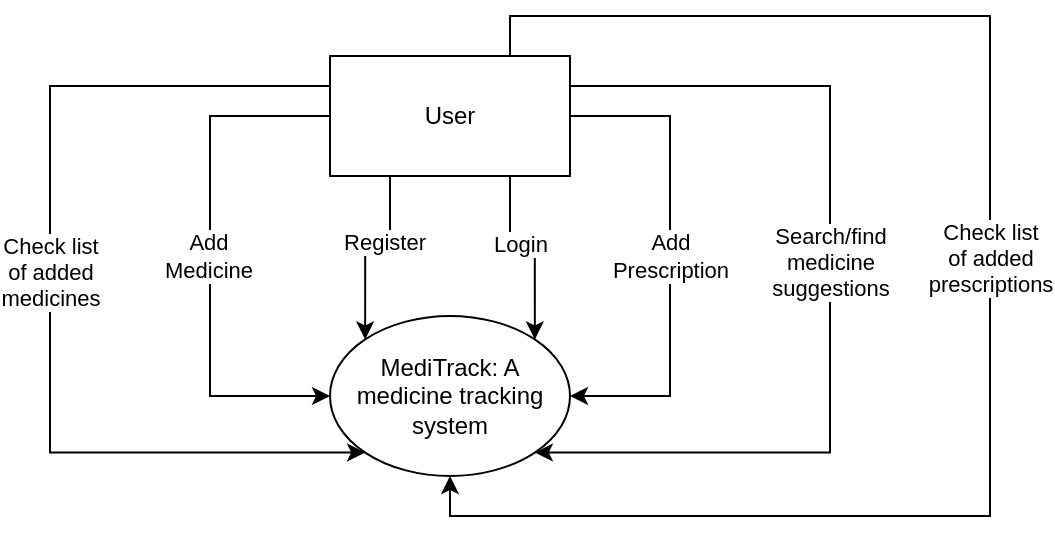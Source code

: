 <mxfile version="22.0.7" type="github">
  <diagram name="Page-1" id="vmubJyyzPxgtC7S37uKo">
    <mxGraphModel dx="880" dy="446" grid="1" gridSize="10" guides="1" tooltips="1" connect="1" arrows="1" fold="1" page="1" pageScale="1" pageWidth="817" pageHeight="784" math="0" shadow="0">
      <root>
        <mxCell id="0" />
        <mxCell id="1" parent="0" />
        <mxCell id="axnntbHpW0lSgt1LFced-1" value="MediTrack: A medicine tracking system" style="ellipse;whiteSpace=wrap;html=1;" vertex="1" parent="1">
          <mxGeometry x="350" y="190" width="120" height="80" as="geometry" />
        </mxCell>
        <mxCell id="axnntbHpW0lSgt1LFced-38" style="edgeStyle=orthogonalEdgeStyle;rounded=0;orthogonalLoop=1;jettySize=auto;html=1;exitX=0.25;exitY=1;exitDx=0;exitDy=0;entryX=0;entryY=0;entryDx=0;entryDy=0;" edge="1" parent="1" source="axnntbHpW0lSgt1LFced-2" target="axnntbHpW0lSgt1LFced-1">
          <mxGeometry relative="1" as="geometry" />
        </mxCell>
        <mxCell id="axnntbHpW0lSgt1LFced-40" value="Register" style="edgeLabel;html=1;align=center;verticalAlign=middle;resizable=0;points=[];" vertex="1" connectable="0" parent="axnntbHpW0lSgt1LFced-38">
          <mxGeometry x="-0.193" y="-2" relative="1" as="geometry">
            <mxPoint as="offset" />
          </mxGeometry>
        </mxCell>
        <mxCell id="axnntbHpW0lSgt1LFced-39" style="edgeStyle=orthogonalEdgeStyle;rounded=0;orthogonalLoop=1;jettySize=auto;html=1;exitX=0.75;exitY=1;exitDx=0;exitDy=0;entryX=1;entryY=0;entryDx=0;entryDy=0;" edge="1" parent="1" source="axnntbHpW0lSgt1LFced-2" target="axnntbHpW0lSgt1LFced-1">
          <mxGeometry relative="1" as="geometry" />
        </mxCell>
        <mxCell id="axnntbHpW0lSgt1LFced-41" value="Login" style="edgeLabel;html=1;align=center;verticalAlign=middle;resizable=0;points=[];" vertex="1" connectable="0" parent="axnntbHpW0lSgt1LFced-39">
          <mxGeometry x="-0.15" y="1" relative="1" as="geometry">
            <mxPoint as="offset" />
          </mxGeometry>
        </mxCell>
        <mxCell id="axnntbHpW0lSgt1LFced-42" style="edgeStyle=orthogonalEdgeStyle;rounded=0;orthogonalLoop=1;jettySize=auto;html=1;exitX=0;exitY=0.5;exitDx=0;exitDy=0;entryX=0;entryY=0.5;entryDx=0;entryDy=0;" edge="1" parent="1" source="axnntbHpW0lSgt1LFced-2" target="axnntbHpW0lSgt1LFced-1">
          <mxGeometry relative="1" as="geometry">
            <Array as="points">
              <mxPoint x="290" y="90" />
              <mxPoint x="290" y="230" />
            </Array>
          </mxGeometry>
        </mxCell>
        <mxCell id="axnntbHpW0lSgt1LFced-43" value="Add&lt;br&gt;Medicine" style="edgeLabel;html=1;align=center;verticalAlign=middle;resizable=0;points=[];" vertex="1" connectable="0" parent="axnntbHpW0lSgt1LFced-42">
          <mxGeometry y="-1" relative="1" as="geometry">
            <mxPoint as="offset" />
          </mxGeometry>
        </mxCell>
        <mxCell id="axnntbHpW0lSgt1LFced-44" style="edgeStyle=orthogonalEdgeStyle;rounded=0;orthogonalLoop=1;jettySize=auto;html=1;exitX=1;exitY=0.5;exitDx=0;exitDy=0;entryX=1;entryY=0.5;entryDx=0;entryDy=0;" edge="1" parent="1" source="axnntbHpW0lSgt1LFced-2" target="axnntbHpW0lSgt1LFced-1">
          <mxGeometry relative="1" as="geometry">
            <Array as="points">
              <mxPoint x="520" y="90" />
              <mxPoint x="520" y="230" />
            </Array>
          </mxGeometry>
        </mxCell>
        <mxCell id="axnntbHpW0lSgt1LFced-46" value="Add&lt;br&gt;Prescription" style="edgeLabel;html=1;align=center;verticalAlign=middle;resizable=0;points=[];" vertex="1" connectable="0" parent="axnntbHpW0lSgt1LFced-44">
          <mxGeometry relative="1" as="geometry">
            <mxPoint as="offset" />
          </mxGeometry>
        </mxCell>
        <mxCell id="axnntbHpW0lSgt1LFced-47" style="edgeStyle=orthogonalEdgeStyle;rounded=0;orthogonalLoop=1;jettySize=auto;html=1;exitX=1;exitY=0.25;exitDx=0;exitDy=0;entryX=1;entryY=1;entryDx=0;entryDy=0;" edge="1" parent="1" source="axnntbHpW0lSgt1LFced-2" target="axnntbHpW0lSgt1LFced-1">
          <mxGeometry relative="1" as="geometry">
            <Array as="points">
              <mxPoint x="600" y="75" />
              <mxPoint x="600" y="258" />
            </Array>
          </mxGeometry>
        </mxCell>
        <mxCell id="axnntbHpW0lSgt1LFced-51" value="Search/find&lt;br&gt;medicine&lt;br&gt;suggestions" style="edgeLabel;html=1;align=center;verticalAlign=middle;resizable=0;points=[];" vertex="1" connectable="0" parent="axnntbHpW0lSgt1LFced-47">
          <mxGeometry x="-0.057" relative="1" as="geometry">
            <mxPoint as="offset" />
          </mxGeometry>
        </mxCell>
        <mxCell id="axnntbHpW0lSgt1LFced-52" style="edgeStyle=orthogonalEdgeStyle;rounded=0;orthogonalLoop=1;jettySize=auto;html=1;exitX=0;exitY=0.25;exitDx=0;exitDy=0;entryX=0;entryY=1;entryDx=0;entryDy=0;" edge="1" parent="1" source="axnntbHpW0lSgt1LFced-2" target="axnntbHpW0lSgt1LFced-1">
          <mxGeometry relative="1" as="geometry">
            <Array as="points">
              <mxPoint x="210" y="75" />
              <mxPoint x="210" y="258" />
            </Array>
          </mxGeometry>
        </mxCell>
        <mxCell id="axnntbHpW0lSgt1LFced-53" value="Check list&lt;br&gt;of added&lt;br&gt;medicines" style="edgeLabel;html=1;align=center;verticalAlign=middle;resizable=0;points=[];" vertex="1" connectable="0" parent="axnntbHpW0lSgt1LFced-52">
          <mxGeometry x="-0.034" relative="1" as="geometry">
            <mxPoint as="offset" />
          </mxGeometry>
        </mxCell>
        <mxCell id="axnntbHpW0lSgt1LFced-54" style="edgeStyle=orthogonalEdgeStyle;rounded=0;orthogonalLoop=1;jettySize=auto;html=1;exitX=0.75;exitY=0;exitDx=0;exitDy=0;entryX=0.5;entryY=1;entryDx=0;entryDy=0;" edge="1" parent="1" source="axnntbHpW0lSgt1LFced-2" target="axnntbHpW0lSgt1LFced-1">
          <mxGeometry relative="1" as="geometry">
            <Array as="points">
              <mxPoint x="440" y="40" />
              <mxPoint x="680" y="40" />
              <mxPoint x="680" y="290" />
              <mxPoint x="410" y="290" />
            </Array>
          </mxGeometry>
        </mxCell>
        <mxCell id="axnntbHpW0lSgt1LFced-55" value="Check list&lt;br style=&quot;border-color: var(--border-color);&quot;&gt;of added&lt;br style=&quot;border-color: var(--border-color);&quot;&gt;prescriptions" style="edgeLabel;html=1;align=center;verticalAlign=middle;resizable=0;points=[];" vertex="1" connectable="0" parent="axnntbHpW0lSgt1LFced-54">
          <mxGeometry x="-0.048" relative="1" as="geometry">
            <mxPoint as="offset" />
          </mxGeometry>
        </mxCell>
        <mxCell id="axnntbHpW0lSgt1LFced-2" value="User" style="rounded=0;whiteSpace=wrap;html=1;" vertex="1" parent="1">
          <mxGeometry x="350" y="60" width="120" height="60" as="geometry" />
        </mxCell>
      </root>
    </mxGraphModel>
  </diagram>
</mxfile>
